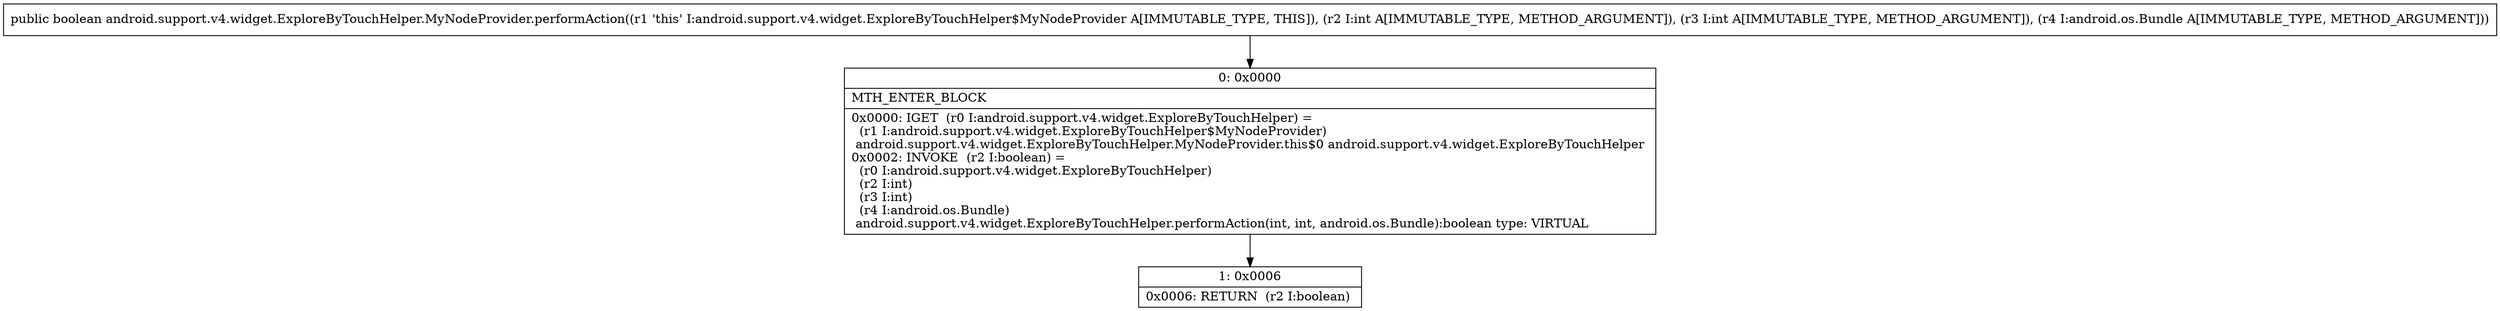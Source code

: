 digraph "CFG forandroid.support.v4.widget.ExploreByTouchHelper.MyNodeProvider.performAction(IILandroid\/os\/Bundle;)Z" {
Node_0 [shape=record,label="{0\:\ 0x0000|MTH_ENTER_BLOCK\l|0x0000: IGET  (r0 I:android.support.v4.widget.ExploreByTouchHelper) = \l  (r1 I:android.support.v4.widget.ExploreByTouchHelper$MyNodeProvider)\l android.support.v4.widget.ExploreByTouchHelper.MyNodeProvider.this$0 android.support.v4.widget.ExploreByTouchHelper \l0x0002: INVOKE  (r2 I:boolean) = \l  (r0 I:android.support.v4.widget.ExploreByTouchHelper)\l  (r2 I:int)\l  (r3 I:int)\l  (r4 I:android.os.Bundle)\l android.support.v4.widget.ExploreByTouchHelper.performAction(int, int, android.os.Bundle):boolean type: VIRTUAL \l}"];
Node_1 [shape=record,label="{1\:\ 0x0006|0x0006: RETURN  (r2 I:boolean) \l}"];
MethodNode[shape=record,label="{public boolean android.support.v4.widget.ExploreByTouchHelper.MyNodeProvider.performAction((r1 'this' I:android.support.v4.widget.ExploreByTouchHelper$MyNodeProvider A[IMMUTABLE_TYPE, THIS]), (r2 I:int A[IMMUTABLE_TYPE, METHOD_ARGUMENT]), (r3 I:int A[IMMUTABLE_TYPE, METHOD_ARGUMENT]), (r4 I:android.os.Bundle A[IMMUTABLE_TYPE, METHOD_ARGUMENT])) }"];
MethodNode -> Node_0;
Node_0 -> Node_1;
}

